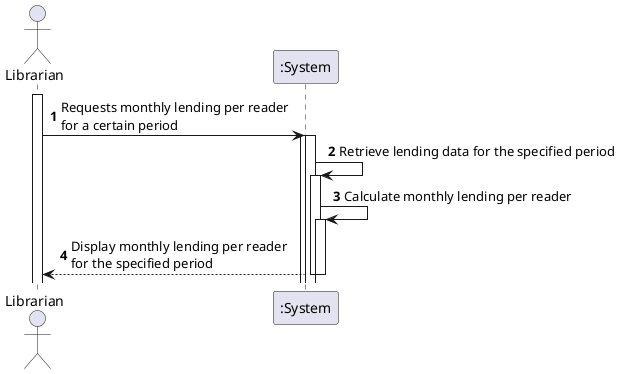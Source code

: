 @startuml
'https://plantuml.com/sequence-diagram

autoactivate on
autonumber

actor "Librarian" as Librarian
participant ":System" as System

activate Librarian

Librarian -> System: Requests monthly lending per reader\nfor a certain period
activate System
System -> System: Retrieve lending data for the specified period
System -> System: Calculate monthly lending per reader
System --> Librarian: Display monthly lending per reader\nfor the specified period

deactivate System
@enduml
